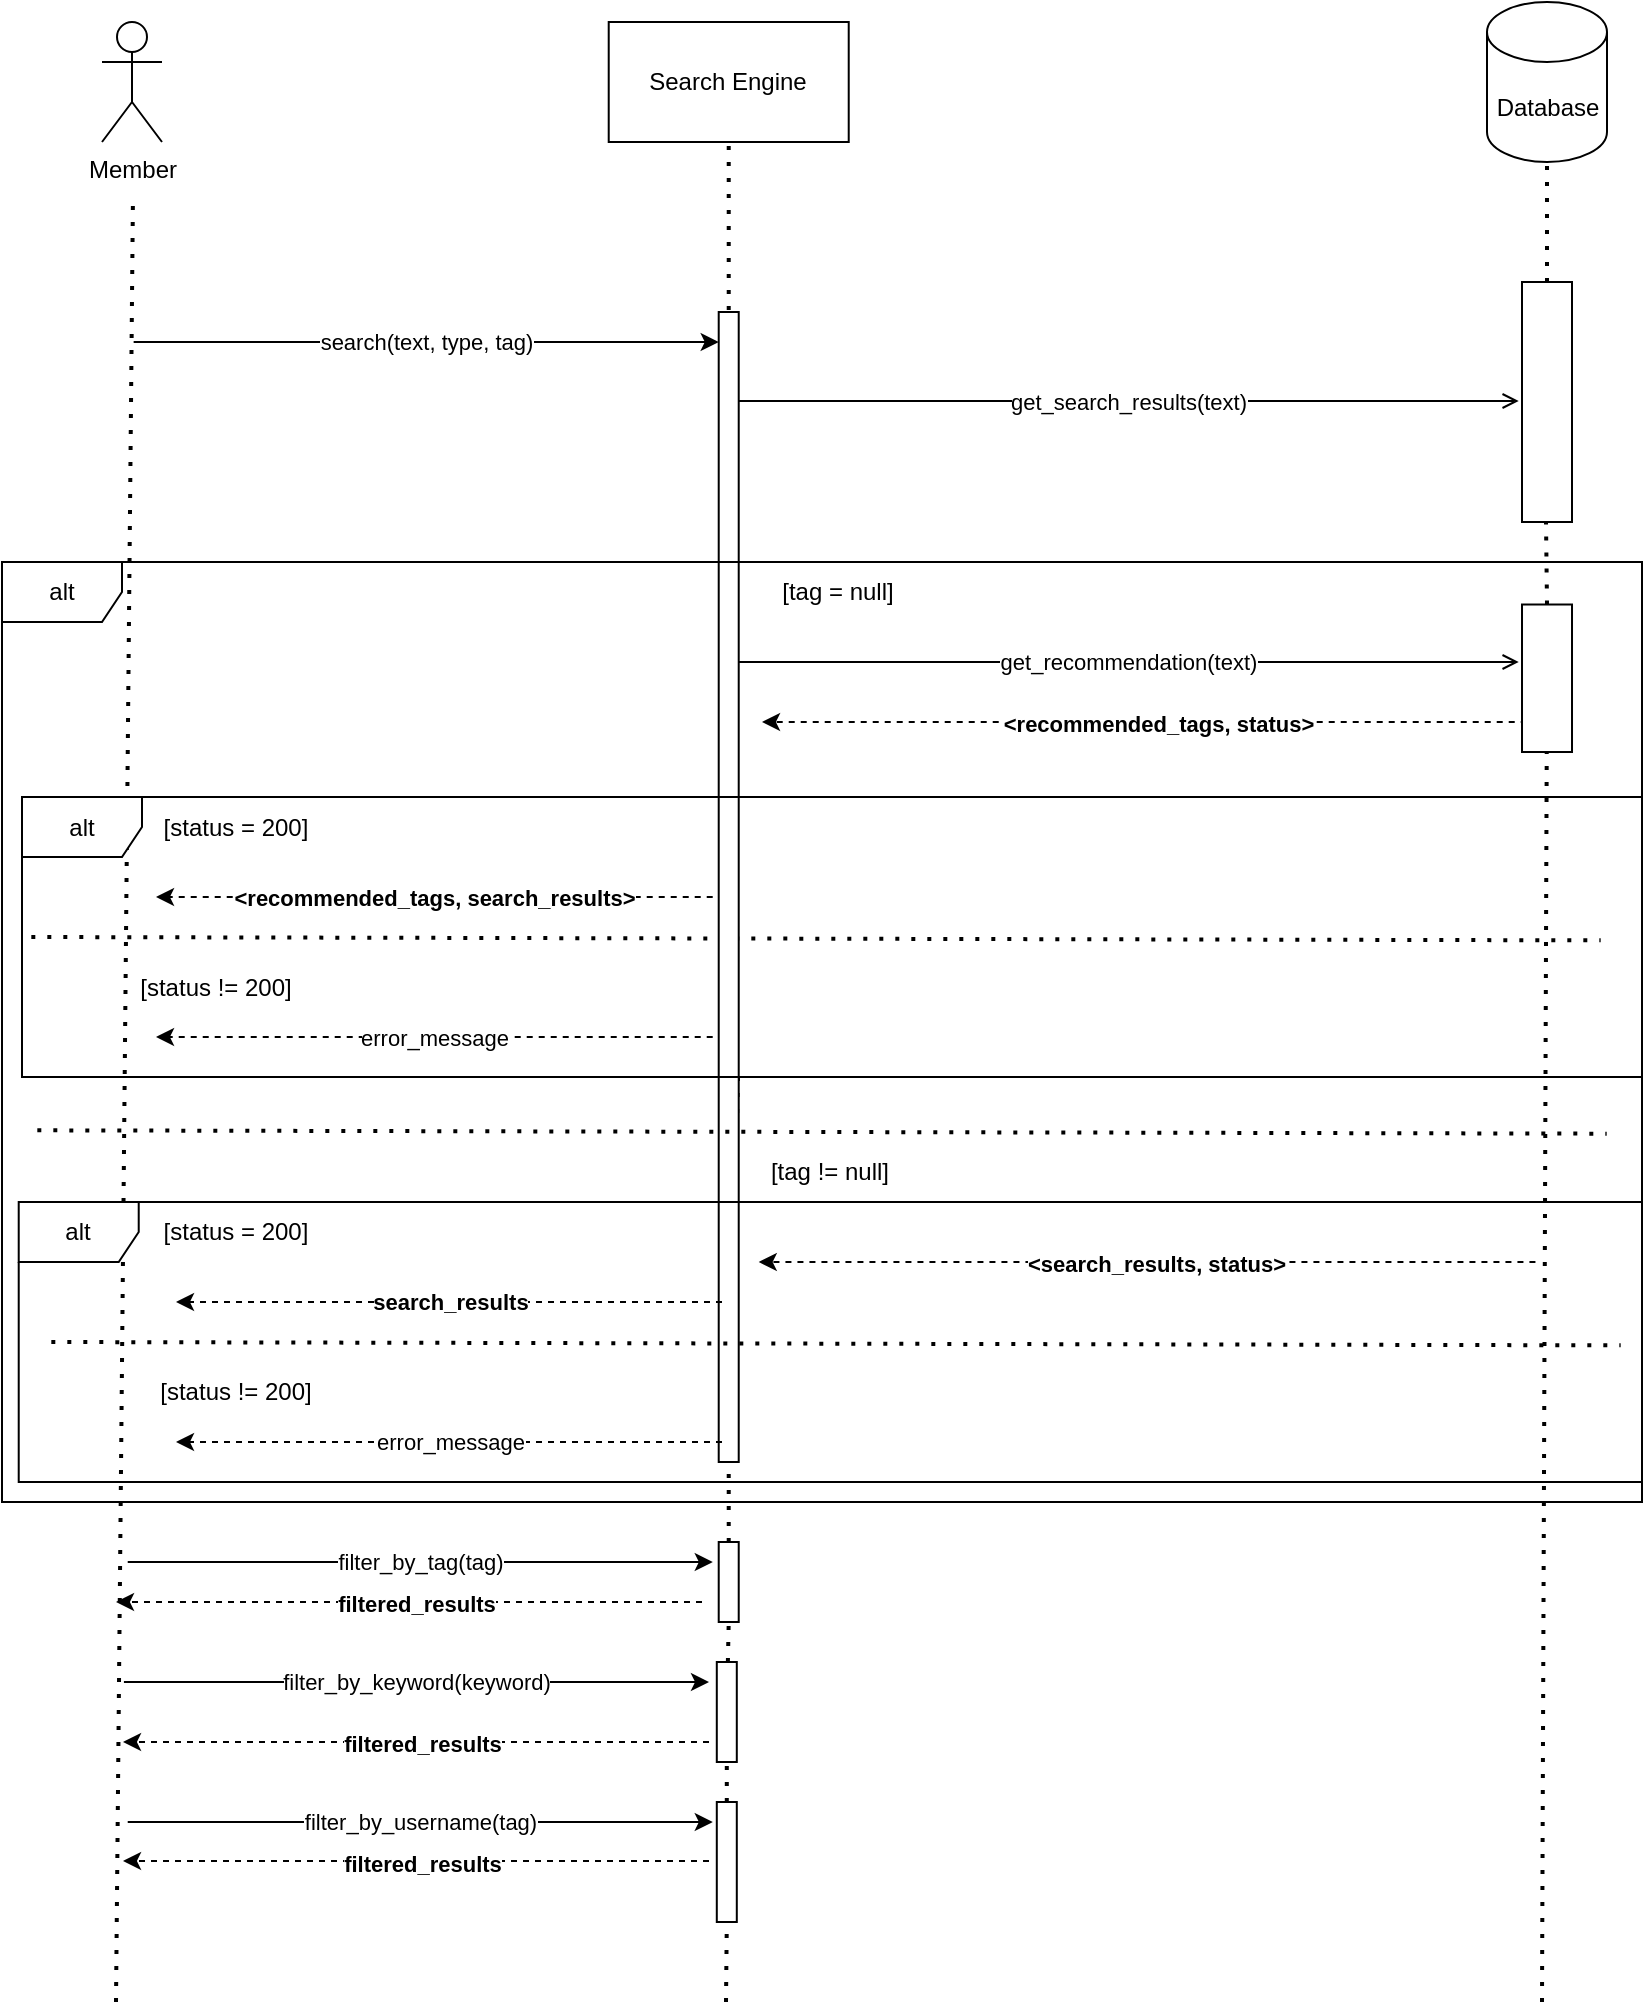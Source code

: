 <mxfile version="22.0.4" type="device">
  <diagram name="Sayfa -1" id="K3-C_rln2ggeQM57mF_1">
    <mxGraphModel dx="954" dy="642" grid="1" gridSize="10" guides="1" tooltips="1" connect="1" arrows="1" fold="1" page="1" pageScale="1" pageWidth="827" pageHeight="1169" math="0" shadow="0">
      <root>
        <mxCell id="0" />
        <mxCell id="1" parent="0" />
        <mxCell id="1YJJBSonnX__pDxgs-Bb-1" value="search(text, type, tag)" style="endArrow=classic;html=1;rounded=0;" edge="1" parent="1">
          <mxGeometry x="-0.002" width="50" height="50" relative="1" as="geometry">
            <mxPoint x="75.82" y="200" as="sourcePoint" />
            <mxPoint x="368.36" y="200" as="targetPoint" />
            <mxPoint as="offset" />
          </mxGeometry>
        </mxCell>
        <mxCell id="1YJJBSonnX__pDxgs-Bb-3" value="get_recommendation(text)" style="endArrow=open;html=1;rounded=0;endFill=0;" edge="1" parent="1">
          <mxGeometry width="50" height="50" relative="1" as="geometry">
            <mxPoint x="378.36" y="360" as="sourcePoint" />
            <mxPoint x="768.36" y="360" as="targetPoint" />
          </mxGeometry>
        </mxCell>
        <mxCell id="1YJJBSonnX__pDxgs-Bb-4" value="&amp;lt;recommended_tags, search_results&amp;gt;" style="rounded=0;orthogonalLoop=1;jettySize=auto;html=1;dashed=1;fontStyle=1" edge="1" parent="1">
          <mxGeometry x="-0.001" relative="1" as="geometry">
            <mxPoint x="87" y="477.5" as="targetPoint" />
            <mxPoint x="365.36" y="477.5" as="sourcePoint" />
            <mxPoint as="offset" />
          </mxGeometry>
        </mxCell>
        <mxCell id="1YJJBSonnX__pDxgs-Bb-5" value="Member" style="shape=umlActor;verticalLabelPosition=bottom;verticalAlign=top;html=1;outlineConnect=0;" vertex="1" parent="1">
          <mxGeometry x="60.0" y="40" width="30" height="60" as="geometry" />
        </mxCell>
        <mxCell id="1YJJBSonnX__pDxgs-Bb-6" value="&lt;b&gt;&amp;lt;search_results, status&amp;gt;&lt;/b&gt;" style="rounded=0;orthogonalLoop=1;jettySize=auto;html=1;dashed=1;" edge="1" parent="1">
          <mxGeometry x="-0.021" y="1" relative="1" as="geometry">
            <mxPoint x="388.36" y="660" as="targetPoint" />
            <mxPoint x="776.72" y="660" as="sourcePoint" />
            <mxPoint as="offset" />
          </mxGeometry>
        </mxCell>
        <mxCell id="1YJJBSonnX__pDxgs-Bb-7" value="" style="rounded=0;whiteSpace=wrap;html=1;rotation=-90;" vertex="1" parent="1">
          <mxGeometry x="722.5" y="217.5" width="120" height="25" as="geometry" />
        </mxCell>
        <mxCell id="1YJJBSonnX__pDxgs-Bb-8" value="" style="endArrow=none;dashed=1;html=1;dashPattern=1 3;strokeWidth=2;rounded=0;exitX=1;exitY=0.5;exitDx=0;exitDy=0;entryX=0.5;entryY=1;entryDx=0;entryDy=0;" edge="1" parent="1" source="1YJJBSonnX__pDxgs-Bb-7">
          <mxGeometry width="50" height="50" relative="1" as="geometry">
            <mxPoint x="730.0" y="200" as="sourcePoint" />
            <mxPoint x="782.5" y="110" as="targetPoint" />
          </mxGeometry>
        </mxCell>
        <mxCell id="1YJJBSonnX__pDxgs-Bb-9" value="" style="endArrow=none;dashed=1;html=1;dashPattern=1 3;strokeWidth=2;rounded=0;exitX=1;exitY=0.5;exitDx=0;exitDy=0;" edge="1" parent="1" source="1YJJBSonnX__pDxgs-Bb-34">
          <mxGeometry width="50" height="50" relative="1" as="geometry">
            <mxPoint x="782.0" y="620" as="sourcePoint" />
            <mxPoint x="782.0" y="290" as="targetPoint" />
          </mxGeometry>
        </mxCell>
        <mxCell id="1YJJBSonnX__pDxgs-Bb-10" value="Search Engine" style="rounded=0;whiteSpace=wrap;html=1;" vertex="1" parent="1">
          <mxGeometry x="313.36" y="40" width="120" height="60" as="geometry" />
        </mxCell>
        <mxCell id="1YJJBSonnX__pDxgs-Bb-11" value="" style="endArrow=none;dashed=1;html=1;dashPattern=1 3;strokeWidth=2;rounded=0;entryX=0.5;entryY=1;entryDx=0;entryDy=0;" edge="1" parent="1" source="1YJJBSonnX__pDxgs-Bb-52" target="1YJJBSonnX__pDxgs-Bb-10">
          <mxGeometry width="50" height="50" relative="1" as="geometry">
            <mxPoint x="373" y="1160" as="sourcePoint" />
            <mxPoint x="509.5" y="140" as="targetPoint" />
            <Array as="points" />
          </mxGeometry>
        </mxCell>
        <mxCell id="1YJJBSonnX__pDxgs-Bb-12" value="" style="endArrow=none;dashed=1;html=1;dashPattern=1 3;strokeWidth=2;rounded=0;" edge="1" parent="1">
          <mxGeometry width="50" height="50" relative="1" as="geometry">
            <mxPoint x="67" y="1030" as="sourcePoint" />
            <mxPoint x="75.46" y="129.4" as="targetPoint" />
            <Array as="points" />
          </mxGeometry>
        </mxCell>
        <mxCell id="1YJJBSonnX__pDxgs-Bb-13" value="[status = 200]" style="text;html=1;strokeColor=none;fillColor=none;align=center;verticalAlign=middle;whiteSpace=wrap;rounded=0;" vertex="1" parent="1">
          <mxGeometry x="67.0" y="427.5" width="120" height="30" as="geometry" />
        </mxCell>
        <mxCell id="1YJJBSonnX__pDxgs-Bb-15" value="" style="endArrow=none;dashed=1;html=1;dashPattern=1 3;strokeWidth=2;rounded=0;entryX=1;entryY=0.5;entryDx=0;entryDy=0;exitX=0.442;exitY=1;exitDx=0;exitDy=0;exitPerimeter=0;" edge="1" parent="1" source="1YJJBSonnX__pDxgs-Bb-14" target="1YJJBSonnX__pDxgs-Bb-16">
          <mxGeometry width="50" height="50" relative="1" as="geometry">
            <mxPoint x="510.0" y="760" as="sourcePoint" />
            <mxPoint x="510.0" y="110" as="targetPoint" />
            <Array as="points" />
          </mxGeometry>
        </mxCell>
        <mxCell id="1YJJBSonnX__pDxgs-Bb-17" value="" style="endArrow=none;dashed=1;html=1;dashPattern=1 3;strokeWidth=2;rounded=0;exitX=-0.003;exitY=0.422;exitDx=0;exitDy=0;exitPerimeter=0;entryX=1.003;entryY=0.428;entryDx=0;entryDy=0;entryPerimeter=0;" edge="1" parent="1">
          <mxGeometry width="50" height="50" relative="1" as="geometry">
            <mxPoint x="24.66" y="497.5" as="sourcePoint" />
            <mxPoint x="809.34" y="499.18" as="targetPoint" />
          </mxGeometry>
        </mxCell>
        <mxCell id="1YJJBSonnX__pDxgs-Bb-16" value="" style="rounded=0;whiteSpace=wrap;html=1;direction=south;" vertex="1" parent="1">
          <mxGeometry x="368.36" y="185" width="10" height="575" as="geometry" />
        </mxCell>
        <mxCell id="1YJJBSonnX__pDxgs-Bb-18" value="[status != 200]" style="text;html=1;strokeColor=none;fillColor=none;align=center;verticalAlign=middle;whiteSpace=wrap;rounded=0;" vertex="1" parent="1">
          <mxGeometry x="47.0" y="507.5" width="140" height="30" as="geometry" />
        </mxCell>
        <mxCell id="1YJJBSonnX__pDxgs-Bb-19" value="error_message" style="endArrow=classic;html=1;rounded=0;dashed=1;" edge="1" parent="1">
          <mxGeometry width="50" height="50" relative="1" as="geometry">
            <mxPoint x="365.36" y="547.5" as="sourcePoint" />
            <mxPoint x="87" y="547.5" as="targetPoint" />
          </mxGeometry>
        </mxCell>
        <mxCell id="1YJJBSonnX__pDxgs-Bb-20" value="Database" style="shape=cylinder3;whiteSpace=wrap;html=1;boundedLbl=1;backgroundOutline=1;size=15;" vertex="1" parent="1">
          <mxGeometry x="752.5" y="30" width="60" height="80" as="geometry" />
        </mxCell>
        <mxCell id="1YJJBSonnX__pDxgs-Bb-21" value="get_search_results(text)" style="endArrow=open;html=1;rounded=0;endFill=0;" edge="1" parent="1">
          <mxGeometry width="50" height="50" relative="1" as="geometry">
            <mxPoint x="378.36" y="229.5" as="sourcePoint" />
            <mxPoint x="768.36" y="229.5" as="targetPoint" />
          </mxGeometry>
        </mxCell>
        <mxCell id="1YJJBSonnX__pDxgs-Bb-24" value="alt" style="shape=umlFrame;whiteSpace=wrap;html=1;pointerEvents=0;" vertex="1" parent="1">
          <mxGeometry x="10" y="310" width="820" height="470" as="geometry" />
        </mxCell>
        <mxCell id="1YJJBSonnX__pDxgs-Bb-26" value="search_results" style="rounded=0;orthogonalLoop=1;jettySize=auto;html=1;dashed=1;fontStyle=1" edge="1" parent="1">
          <mxGeometry relative="1" as="geometry">
            <mxPoint x="97" y="680" as="targetPoint" />
            <mxPoint x="370" y="680" as="sourcePoint" />
          </mxGeometry>
        </mxCell>
        <mxCell id="1YJJBSonnX__pDxgs-Bb-27" value="[status = 200]" style="text;html=1;strokeColor=none;fillColor=none;align=center;verticalAlign=middle;whiteSpace=wrap;rounded=0;" vertex="1" parent="1">
          <mxGeometry x="67.0" y="630" width="120" height="30" as="geometry" />
        </mxCell>
        <mxCell id="1YJJBSonnX__pDxgs-Bb-28" value="alt" style="shape=umlFrame;whiteSpace=wrap;html=1;pointerEvents=0;" vertex="1" parent="1">
          <mxGeometry x="18.36" y="630" width="811.64" height="140" as="geometry" />
        </mxCell>
        <mxCell id="1YJJBSonnX__pDxgs-Bb-29" value="" style="endArrow=none;dashed=1;html=1;dashPattern=1 3;strokeWidth=2;rounded=0;exitX=-0.003;exitY=0.422;exitDx=0;exitDy=0;exitPerimeter=0;entryX=1.003;entryY=0.428;entryDx=0;entryDy=0;entryPerimeter=0;" edge="1" parent="1">
          <mxGeometry width="50" height="50" relative="1" as="geometry">
            <mxPoint x="34.66" y="700.0" as="sourcePoint" />
            <mxPoint x="819.34" y="701.68" as="targetPoint" />
          </mxGeometry>
        </mxCell>
        <mxCell id="1YJJBSonnX__pDxgs-Bb-30" value="[status != 200]" style="text;html=1;strokeColor=none;fillColor=none;align=center;verticalAlign=middle;whiteSpace=wrap;rounded=0;" vertex="1" parent="1">
          <mxGeometry x="57.0" y="710" width="140" height="30" as="geometry" />
        </mxCell>
        <mxCell id="1YJJBSonnX__pDxgs-Bb-31" value="error_message" style="endArrow=classic;html=1;rounded=0;dashed=1;" edge="1" parent="1">
          <mxGeometry width="50" height="50" relative="1" as="geometry">
            <mxPoint x="370" y="750" as="sourcePoint" />
            <mxPoint x="97" y="750" as="targetPoint" />
          </mxGeometry>
        </mxCell>
        <mxCell id="1YJJBSonnX__pDxgs-Bb-32" value="[tag = null]" style="text;html=1;strokeColor=none;fillColor=none;align=center;verticalAlign=middle;whiteSpace=wrap;rounded=0;" vertex="1" parent="1">
          <mxGeometry x="368.36" y="310" width="120" height="30" as="geometry" />
        </mxCell>
        <mxCell id="1YJJBSonnX__pDxgs-Bb-33" value="&lt;b&gt;&amp;lt;recommended_tags, status&amp;gt;&lt;/b&gt;" style="rounded=0;orthogonalLoop=1;jettySize=auto;html=1;dashed=1;" edge="1" parent="1">
          <mxGeometry x="-0.021" y="1" relative="1" as="geometry">
            <mxPoint x="390" y="390" as="targetPoint" />
            <mxPoint x="778.36" y="390" as="sourcePoint" />
            <mxPoint as="offset" />
          </mxGeometry>
        </mxCell>
        <mxCell id="1YJJBSonnX__pDxgs-Bb-35" value="" style="endArrow=none;dashed=1;html=1;dashPattern=1 3;strokeWidth=2;rounded=0;" edge="1" parent="1" target="1YJJBSonnX__pDxgs-Bb-34">
          <mxGeometry width="50" height="50" relative="1" as="geometry">
            <mxPoint x="780" y="1030" as="sourcePoint" />
            <mxPoint x="782.0" y="290" as="targetPoint" />
          </mxGeometry>
        </mxCell>
        <mxCell id="1YJJBSonnX__pDxgs-Bb-34" value="" style="rounded=0;whiteSpace=wrap;html=1;rotation=-90;" vertex="1" parent="1">
          <mxGeometry x="745.63" y="355.63" width="73.75" height="25" as="geometry" />
        </mxCell>
        <mxCell id="1YJJBSonnX__pDxgs-Bb-36" value="" style="endArrow=none;dashed=1;html=1;dashPattern=1 3;strokeWidth=2;rounded=0;exitX=-0.003;exitY=0.422;exitDx=0;exitDy=0;exitPerimeter=0;entryX=1.003;entryY=0.428;entryDx=0;entryDy=0;entryPerimeter=0;" edge="1" parent="1">
          <mxGeometry width="50" height="50" relative="1" as="geometry">
            <mxPoint x="27.66" y="594.16" as="sourcePoint" />
            <mxPoint x="812.34" y="595.84" as="targetPoint" />
          </mxGeometry>
        </mxCell>
        <mxCell id="1YJJBSonnX__pDxgs-Bb-37" value="[tag != null]" style="text;html=1;strokeColor=none;fillColor=none;align=center;verticalAlign=middle;whiteSpace=wrap;rounded=0;" vertex="1" parent="1">
          <mxGeometry x="363.5" y="600" width="120" height="30" as="geometry" />
        </mxCell>
        <mxCell id="1YJJBSonnX__pDxgs-Bb-14" value="alt" style="shape=umlFrame;whiteSpace=wrap;html=1;pointerEvents=0;" vertex="1" parent="1">
          <mxGeometry x="20" y="427.5" width="810" height="140" as="geometry" />
        </mxCell>
        <mxCell id="1YJJBSonnX__pDxgs-Bb-40" value="filter_by_tag(tag)" style="endArrow=classic;html=1;rounded=0;" edge="1" parent="1">
          <mxGeometry x="-0.002" width="50" height="50" relative="1" as="geometry">
            <mxPoint x="72.86" y="810" as="sourcePoint" />
            <mxPoint x="365.4" y="810" as="targetPoint" />
            <mxPoint as="offset" />
          </mxGeometry>
        </mxCell>
        <mxCell id="1YJJBSonnX__pDxgs-Bb-53" value="" style="endArrow=none;dashed=1;html=1;dashPattern=1 3;strokeWidth=2;rounded=0;entryX=1;entryY=0.5;entryDx=0;entryDy=0;" edge="1" parent="1" source="1YJJBSonnX__pDxgs-Bb-58" target="1YJJBSonnX__pDxgs-Bb-52">
          <mxGeometry width="50" height="50" relative="1" as="geometry">
            <mxPoint x="370" y="1400" as="sourcePoint" />
            <mxPoint x="373" y="100" as="targetPoint" />
            <Array as="points" />
          </mxGeometry>
        </mxCell>
        <mxCell id="1YJJBSonnX__pDxgs-Bb-52" value="" style="rounded=0;whiteSpace=wrap;html=1;direction=south;" vertex="1" parent="1">
          <mxGeometry x="368.36" y="800" width="10" height="40" as="geometry" />
        </mxCell>
        <mxCell id="1YJJBSonnX__pDxgs-Bb-54" value="filter_by_keyword(keyword)" style="endArrow=classic;html=1;rounded=0;" edge="1" parent="1">
          <mxGeometry x="-0.002" width="50" height="50" relative="1" as="geometry">
            <mxPoint x="70.96" y="870" as="sourcePoint" />
            <mxPoint x="363.5" y="870" as="targetPoint" />
            <mxPoint as="offset" />
          </mxGeometry>
        </mxCell>
        <mxCell id="1YJJBSonnX__pDxgs-Bb-59" value="filter_by_username(tag)" style="endArrow=classic;html=1;rounded=0;" edge="1" parent="1">
          <mxGeometry x="-0.002" width="50" height="50" relative="1" as="geometry">
            <mxPoint x="72.86" y="940" as="sourcePoint" />
            <mxPoint x="365.4" y="940" as="targetPoint" />
            <mxPoint as="offset" />
          </mxGeometry>
        </mxCell>
        <mxCell id="1YJJBSonnX__pDxgs-Bb-73" value="&lt;b&gt;filtered_results&lt;/b&gt;" style="rounded=0;orthogonalLoop=1;jettySize=auto;html=1;dashed=1;" edge="1" parent="1">
          <mxGeometry x="-0.021" y="1" relative="1" as="geometry">
            <mxPoint x="67" y="830" as="targetPoint" />
            <mxPoint x="360" y="830" as="sourcePoint" />
            <mxPoint as="offset" />
          </mxGeometry>
        </mxCell>
        <mxCell id="1YJJBSonnX__pDxgs-Bb-76" value="&lt;b&gt;filtered_results&lt;/b&gt;" style="rounded=0;orthogonalLoop=1;jettySize=auto;html=1;dashed=1;" edge="1" parent="1">
          <mxGeometry x="-0.021" y="1" relative="1" as="geometry">
            <mxPoint x="70.5" y="900" as="targetPoint" />
            <mxPoint x="363.5" y="900" as="sourcePoint" />
            <mxPoint as="offset" />
          </mxGeometry>
        </mxCell>
        <mxCell id="1YJJBSonnX__pDxgs-Bb-77" value="&lt;b&gt;filtered_results&lt;/b&gt;" style="rounded=0;orthogonalLoop=1;jettySize=auto;html=1;dashed=1;" edge="1" parent="1">
          <mxGeometry x="-0.021" y="1" relative="1" as="geometry">
            <mxPoint x="70.5" y="959.5" as="targetPoint" />
            <mxPoint x="363.5" y="959.5" as="sourcePoint" />
            <mxPoint as="offset" />
          </mxGeometry>
        </mxCell>
        <mxCell id="1YJJBSonnX__pDxgs-Bb-78" value="" style="endArrow=none;dashed=1;html=1;dashPattern=1 3;strokeWidth=2;rounded=0;entryX=1;entryY=0.5;entryDx=0;entryDy=0;" edge="1" parent="1" target="1YJJBSonnX__pDxgs-Bb-63">
          <mxGeometry width="50" height="50" relative="1" as="geometry">
            <mxPoint x="372" y="1030" as="sourcePoint" />
            <mxPoint x="373" y="965" as="targetPoint" />
            <Array as="points" />
          </mxGeometry>
        </mxCell>
        <mxCell id="1YJJBSonnX__pDxgs-Bb-63" value="" style="rounded=0;whiteSpace=wrap;html=1;direction=south;" vertex="1" parent="1">
          <mxGeometry x="367.4" y="930" width="10" height="60" as="geometry" />
        </mxCell>
        <mxCell id="1YJJBSonnX__pDxgs-Bb-79" value="" style="endArrow=none;dashed=1;html=1;dashPattern=1 3;strokeWidth=2;rounded=0;entryX=1;entryY=0.5;entryDx=0;entryDy=0;" edge="1" parent="1" source="1YJJBSonnX__pDxgs-Bb-63" target="1YJJBSonnX__pDxgs-Bb-58">
          <mxGeometry width="50" height="50" relative="1" as="geometry">
            <mxPoint x="371" y="1060" as="sourcePoint" />
            <mxPoint x="373" y="840" as="targetPoint" />
            <Array as="points" />
          </mxGeometry>
        </mxCell>
        <mxCell id="1YJJBSonnX__pDxgs-Bb-58" value="" style="rounded=0;whiteSpace=wrap;html=1;direction=south;" vertex="1" parent="1">
          <mxGeometry x="367.4" y="860" width="10" height="50" as="geometry" />
        </mxCell>
      </root>
    </mxGraphModel>
  </diagram>
</mxfile>
